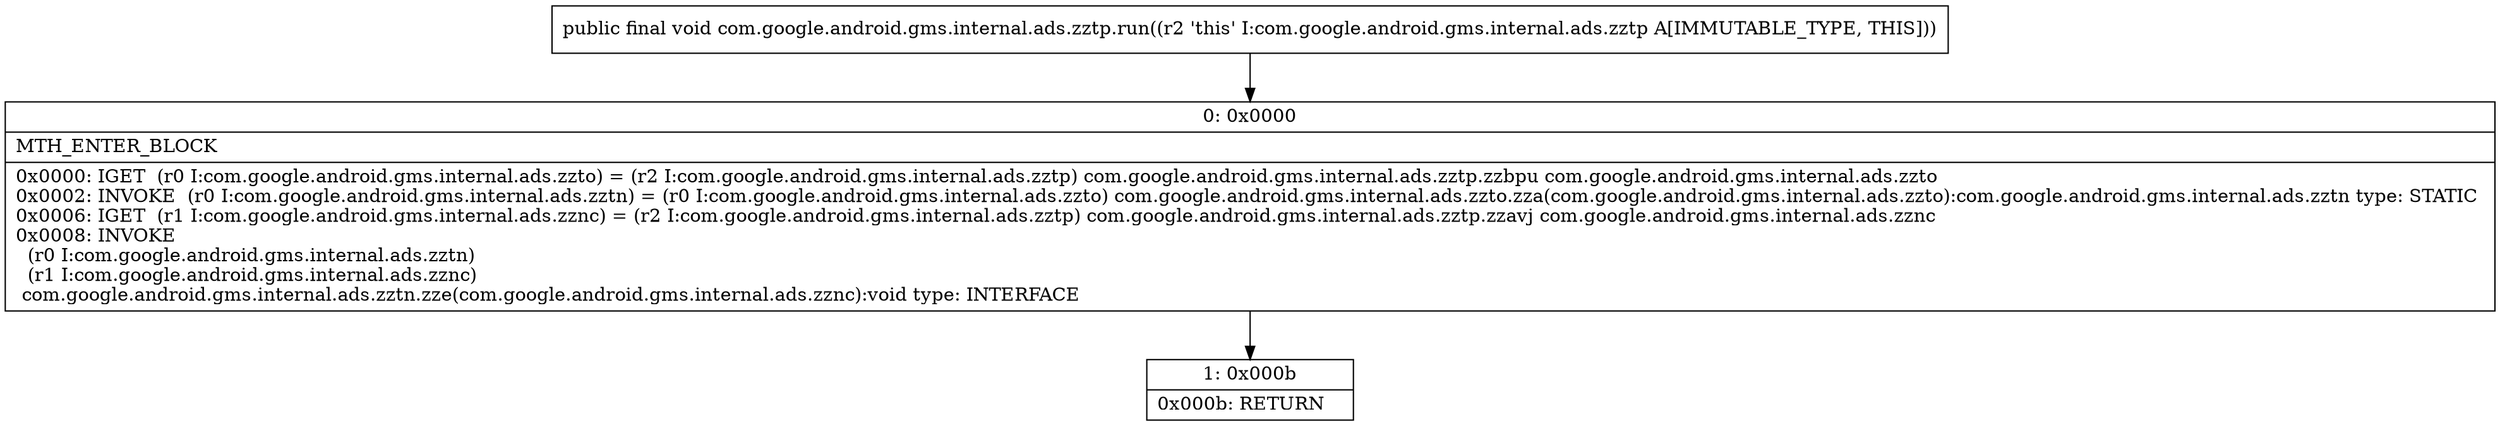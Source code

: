 digraph "CFG forcom.google.android.gms.internal.ads.zztp.run()V" {
Node_0 [shape=record,label="{0\:\ 0x0000|MTH_ENTER_BLOCK\l|0x0000: IGET  (r0 I:com.google.android.gms.internal.ads.zzto) = (r2 I:com.google.android.gms.internal.ads.zztp) com.google.android.gms.internal.ads.zztp.zzbpu com.google.android.gms.internal.ads.zzto \l0x0002: INVOKE  (r0 I:com.google.android.gms.internal.ads.zztn) = (r0 I:com.google.android.gms.internal.ads.zzto) com.google.android.gms.internal.ads.zzto.zza(com.google.android.gms.internal.ads.zzto):com.google.android.gms.internal.ads.zztn type: STATIC \l0x0006: IGET  (r1 I:com.google.android.gms.internal.ads.zznc) = (r2 I:com.google.android.gms.internal.ads.zztp) com.google.android.gms.internal.ads.zztp.zzavj com.google.android.gms.internal.ads.zznc \l0x0008: INVOKE  \l  (r0 I:com.google.android.gms.internal.ads.zztn)\l  (r1 I:com.google.android.gms.internal.ads.zznc)\l com.google.android.gms.internal.ads.zztn.zze(com.google.android.gms.internal.ads.zznc):void type: INTERFACE \l}"];
Node_1 [shape=record,label="{1\:\ 0x000b|0x000b: RETURN   \l}"];
MethodNode[shape=record,label="{public final void com.google.android.gms.internal.ads.zztp.run((r2 'this' I:com.google.android.gms.internal.ads.zztp A[IMMUTABLE_TYPE, THIS])) }"];
MethodNode -> Node_0;
Node_0 -> Node_1;
}

